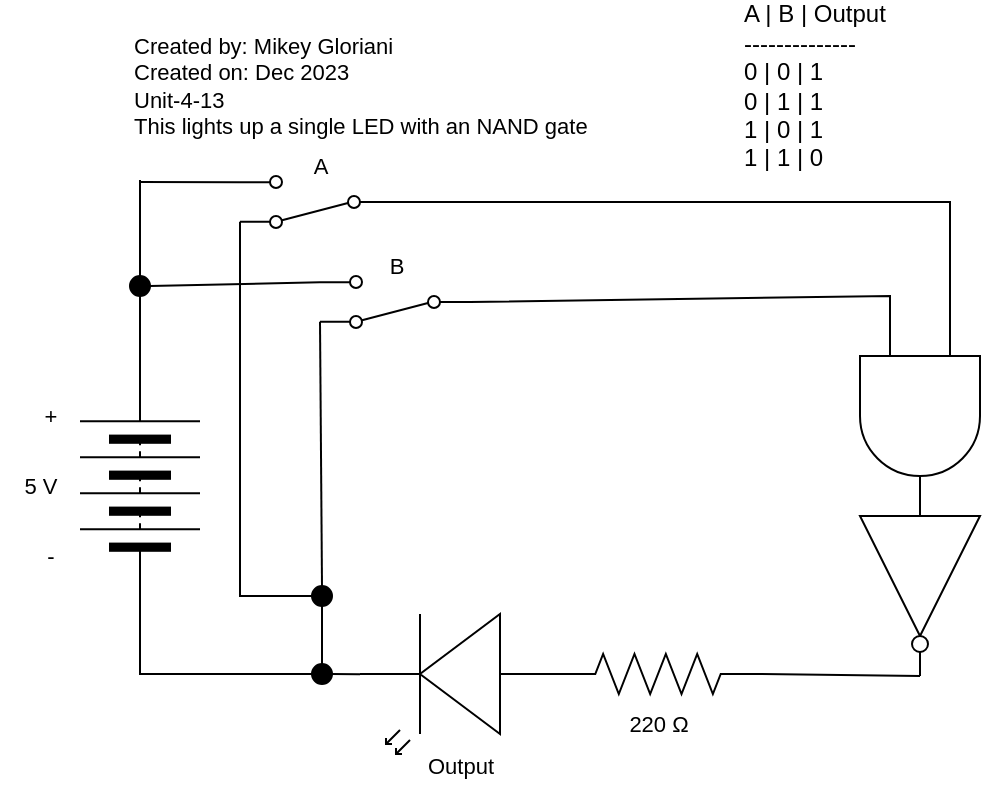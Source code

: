 <mxfile>
    <diagram id="XLf0YkoMVfi3GiiFKcuV" name="Page-1">
        <mxGraphModel dx="1016" dy="410" grid="1" gridSize="10" guides="1" tooltips="1" connect="1" arrows="1" fold="1" page="1" pageScale="1" pageWidth="850" pageHeight="1100" math="0" shadow="0">
            <root>
                <mxCell id="0"/>
                <mxCell id="1" parent="0"/>
                <mxCell id="2" value="" style="pointerEvents=1;verticalLabelPosition=bottom;shadow=0;dashed=0;align=center;html=1;verticalAlign=top;shape=mxgraph.electrical.miscellaneous.batteryStack;rotation=-90;" parent="1" vertex="1">
                    <mxGeometry x="50" y="355" width="100" height="60" as="geometry"/>
                </mxCell>
                <mxCell id="7" style="edgeStyle=none;shape=connector;rounded=0;html=1;labelBackgroundColor=default;strokeColor=default;fontFamily=Helvetica;fontSize=11;fontColor=default;endArrow=none;endFill=0;startArrow=none;exitX=0;exitY=0.5;exitDx=0;exitDy=0;entryX=0;entryY=0.5;entryDx=0;entryDy=0;" parent="1" source="46" target="2" edge="1">
                    <mxGeometry relative="1" as="geometry">
                        <mxPoint x="170" y="400" as="sourcePoint"/>
                        <mxPoint x="100" y="480" as="targetPoint"/>
                        <Array as="points">
                            <mxPoint x="100" y="479"/>
                        </Array>
                    </mxGeometry>
                </mxCell>
                <mxCell id="8" value="+" style="text;html=1;align=center;verticalAlign=middle;resizable=0;points=[];autosize=1;strokeColor=none;fillColor=none;fontSize=11;fontFamily=Helvetica;fontColor=default;" parent="1" vertex="1">
                    <mxGeometry x="40" y="335" width="30" height="30" as="geometry"/>
                </mxCell>
                <mxCell id="9" value="-" style="text;html=1;align=center;verticalAlign=middle;resizable=0;points=[];autosize=1;strokeColor=none;fillColor=none;fontSize=11;fontFamily=Helvetica;fontColor=default;" parent="1" vertex="1">
                    <mxGeometry x="40" y="405" width="30" height="30" as="geometry"/>
                </mxCell>
                <mxCell id="10" value="5 V" style="text;html=1;align=center;verticalAlign=middle;resizable=0;points=[];autosize=1;strokeColor=none;fillColor=none;fontSize=11;fontFamily=Helvetica;fontColor=default;" parent="1" vertex="1">
                    <mxGeometry x="30" y="370" width="40" height="30" as="geometry"/>
                </mxCell>
                <mxCell id="13" value="&lt;div&gt;Created by: Mikey Gloriani&lt;/div&gt;&lt;div&gt;Created on: Dec 2023&lt;/div&gt;&lt;div&gt;Unit-4-13&lt;/div&gt;&lt;div&gt;This lights up a single LED&amp;nbsp;&lt;span style=&quot;background-color: initial;&quot;&gt;with an NAND gate&lt;/span&gt;&lt;/div&gt;" style="text;html=1;align=left;verticalAlign=middle;resizable=0;points=[];autosize=1;strokeColor=none;fillColor=none;fontSize=11;fontFamily=Helvetica;fontColor=default;" parent="1" vertex="1">
                    <mxGeometry x="95" y="150" width="250" height="70" as="geometry"/>
                </mxCell>
                <mxCell id="50" style="edgeStyle=none;shape=connector;rounded=0;html=1;exitX=0.5;exitY=1;exitDx=0;exitDy=0;entryX=0.5;entryY=0;entryDx=0;entryDy=0;labelBackgroundColor=default;strokeColor=default;fontFamily=Helvetica;fontSize=11;fontColor=default;endArrow=none;endFill=0;startArrow=none;" parent="1" source="137" target="46" edge="1">
                    <mxGeometry relative="1" as="geometry"/>
                </mxCell>
                <mxCell id="143" style="edgeStyle=none;shape=connector;rounded=0;html=1;exitX=0;exitY=0.5;exitDx=0;exitDy=0;labelBackgroundColor=default;strokeColor=default;fontFamily=Helvetica;fontSize=11;fontColor=default;endArrow=none;endFill=0;entryX=0;entryY=0.75;entryDx=0;entryDy=0;entryPerimeter=0;" parent="1" source="14" target="141" edge="1">
                    <mxGeometry relative="1" as="geometry">
                        <mxPoint x="470" y="293" as="targetPoint"/>
                        <Array as="points">
                            <mxPoint x="475" y="290"/>
                        </Array>
                    </mxGeometry>
                </mxCell>
                <mxCell id="14" value="" style="shape=mxgraph.electrical.electro-mechanical.twoWaySwitch;aspect=fixed;elSwitchState=2;rotation=-180;" parent="1" vertex="1">
                    <mxGeometry x="190" y="280" width="75" height="26" as="geometry"/>
                </mxCell>
                <mxCell id="24" value="&lt;div&gt;A | B | Output&lt;/div&gt;&lt;div&gt;--------------&lt;/div&gt;&lt;div&gt;0 | 0 | 1&lt;/div&gt;&lt;div&gt;0 | 1 | 1&lt;/div&gt;&lt;div&gt;1 | 0 | 1&lt;/div&gt;&lt;div&gt;1 | 1 | 0&lt;/div&gt;" style="text;html=1;strokeColor=none;fillColor=none;align=left;verticalAlign=middle;whiteSpace=wrap;rounded=0;" parent="1" vertex="1">
                    <mxGeometry x="400" y="170" width="125" height="30" as="geometry"/>
                </mxCell>
                <mxCell id="26" value="B" style="text;html=1;align=center;verticalAlign=middle;resizable=0;points=[];autosize=1;strokeColor=none;fillColor=none;fontSize=11;fontFamily=Helvetica;fontColor=default;" parent="1" vertex="1">
                    <mxGeometry x="212.5" y="260" width="30" height="30" as="geometry"/>
                </mxCell>
                <mxCell id="80" style="edgeStyle=none;shape=connector;rounded=0;html=1;exitX=1;exitY=0.5;exitDx=0;exitDy=0;entryX=1;entryY=0.57;entryDx=0;entryDy=0;entryPerimeter=0;labelBackgroundColor=default;strokeColor=default;fontFamily=Helvetica;fontSize=11;fontColor=default;endArrow=none;endFill=0;" parent="1" source="46" target="79" edge="1">
                    <mxGeometry relative="1" as="geometry"/>
                </mxCell>
                <mxCell id="46" value="" style="ellipse;whiteSpace=wrap;html=1;aspect=fixed;strokeColor=#000000;fillColor=#000000;" parent="1" vertex="1">
                    <mxGeometry x="186" y="474" width="10" height="10" as="geometry"/>
                </mxCell>
                <mxCell id="65" value="220&amp;nbsp;Ω" style="text;html=1;align=center;verticalAlign=middle;resizable=0;points=[];autosize=1;strokeColor=none;fillColor=none;fontSize=11;fontFamily=Helvetica;fontColor=default;" parent="1" vertex="1">
                    <mxGeometry x="334" y="489" width="50" height="30" as="geometry"/>
                </mxCell>
                <mxCell id="79" value="" style="verticalLabelPosition=bottom;shadow=0;dashed=0;align=center;html=1;verticalAlign=top;shape=mxgraph.electrical.opto_electronics.led_2;pointerEvents=1;fontFamily=Helvetica;fontSize=11;fontColor=default;rotation=-180;" parent="1" vertex="1">
                    <mxGeometry x="210" y="449" width="100" height="70" as="geometry"/>
                </mxCell>
                <mxCell id="82" style="edgeStyle=none;shape=connector;rounded=0;html=1;exitX=1;exitY=0.5;exitDx=0;exitDy=0;exitPerimeter=0;labelBackgroundColor=default;strokeColor=default;fontFamily=Helvetica;fontSize=11;fontColor=default;endArrow=none;endFill=0;" parent="1" edge="1">
                    <mxGeometry relative="1" as="geometry">
                        <mxPoint x="490" y="480" as="targetPoint"/>
                        <mxPoint x="408" y="479" as="sourcePoint"/>
                    </mxGeometry>
                </mxCell>
                <mxCell id="81" value="" style="pointerEvents=1;verticalLabelPosition=bottom;shadow=0;dashed=0;align=center;html=1;verticalAlign=top;shape=mxgraph.electrical.resistors.resistor_2;rotation=0;" parent="1" vertex="1">
                    <mxGeometry x="310" y="469" width="98" height="20" as="geometry"/>
                </mxCell>
                <mxCell id="87" value="" style="edgeStyle=none;html=1;exitX=1;exitY=0.5;exitDx=0;exitDy=0;endArrow=none;endFill=0;" parent="1" source="2" target="86" edge="1">
                    <mxGeometry relative="1" as="geometry">
                        <mxPoint x="100" y="270" as="targetPoint"/>
                        <mxPoint x="100" y="300" as="sourcePoint"/>
                    </mxGeometry>
                </mxCell>
                <mxCell id="88" value="" style="edgeStyle=none;shape=connector;rounded=0;html=1;exitX=1;exitY=0.88;exitDx=0;exitDy=0;labelBackgroundColor=default;strokeColor=default;fontFamily=Helvetica;fontSize=11;fontColor=default;endArrow=none;endFill=0;entryX=1;entryY=0.5;entryDx=0;entryDy=0;" parent="1" source="14" target="86" edge="1">
                    <mxGeometry relative="1" as="geometry">
                        <mxPoint x="100" y="270" as="targetPoint"/>
                        <mxPoint x="190" y="270.12" as="sourcePoint"/>
                    </mxGeometry>
                </mxCell>
                <mxCell id="132" style="edgeStyle=none;shape=connector;rounded=0;html=1;exitX=0.5;exitY=0;exitDx=0;exitDy=0;labelBackgroundColor=default;strokeColor=default;fontFamily=Helvetica;fontSize=11;fontColor=default;endArrow=none;endFill=0;" parent="1" edge="1">
                    <mxGeometry relative="1" as="geometry">
                        <mxPoint x="100" y="232" as="targetPoint"/>
                        <mxPoint x="100" y="322" as="sourcePoint"/>
                    </mxGeometry>
                </mxCell>
                <mxCell id="86" value="" style="ellipse;whiteSpace=wrap;html=1;aspect=fixed;strokeColor=#000000;fillColor=#000000;" parent="1" vertex="1">
                    <mxGeometry x="95" y="280" width="10" height="10" as="geometry"/>
                </mxCell>
                <mxCell id="89" value="Output" style="text;html=1;align=center;verticalAlign=middle;resizable=0;points=[];autosize=1;strokeColor=none;fillColor=none;fontSize=11;fontFamily=Helvetica;fontColor=default;" parent="1" vertex="1">
                    <mxGeometry x="230" y="510" width="60" height="30" as="geometry"/>
                </mxCell>
                <mxCell id="140" style="edgeStyle=none;shape=connector;rounded=0;html=1;exitX=0;exitY=0.25;exitDx=0;exitDy=0;exitPerimeter=0;entryX=0;entryY=0.5;entryDx=0;entryDy=0;labelBackgroundColor=default;strokeColor=default;fontFamily=Helvetica;fontSize=11;fontColor=default;endArrow=none;endFill=0;" parent="1" source="141" target="133" edge="1">
                    <mxGeometry relative="1" as="geometry">
                        <Array as="points">
                            <mxPoint x="505" y="243"/>
                        </Array>
                        <mxPoint x="510" y="370" as="sourcePoint"/>
                    </mxGeometry>
                </mxCell>
                <mxCell id="134" style="edgeStyle=none;shape=connector;rounded=0;html=1;exitX=1;exitY=0.88;exitDx=0;exitDy=0;labelBackgroundColor=default;strokeColor=default;fontFamily=Helvetica;fontSize=11;fontColor=default;endArrow=none;endFill=0;" parent="1" source="133" edge="1">
                    <mxGeometry relative="1" as="geometry">
                        <mxPoint x="100" y="233" as="targetPoint"/>
                    </mxGeometry>
                </mxCell>
                <mxCell id="136" style="edgeStyle=none;shape=connector;rounded=0;html=1;exitX=1;exitY=0.12;exitDx=0;exitDy=0;labelBackgroundColor=default;strokeColor=default;fontFamily=Helvetica;fontSize=11;fontColor=default;endArrow=none;endFill=0;" parent="1" source="133" edge="1">
                    <mxGeometry relative="1" as="geometry">
                        <mxPoint x="190" y="440" as="targetPoint"/>
                        <Array as="points">
                            <mxPoint x="150" y="440"/>
                        </Array>
                    </mxGeometry>
                </mxCell>
                <mxCell id="133" value="" style="shape=mxgraph.electrical.electro-mechanical.twoWaySwitch;aspect=fixed;elSwitchState=2;rotation=-180;" parent="1" vertex="1">
                    <mxGeometry x="150" y="230" width="75" height="26" as="geometry"/>
                </mxCell>
                <mxCell id="135" value="A" style="text;html=1;align=center;verticalAlign=middle;resizable=0;points=[];autosize=1;strokeColor=none;fillColor=none;fontSize=11;fontFamily=Helvetica;fontColor=default;" parent="1" vertex="1">
                    <mxGeometry x="175" y="210" width="30" height="30" as="geometry"/>
                </mxCell>
                <mxCell id="138" value="" style="edgeStyle=none;shape=connector;rounded=0;html=1;exitX=1;exitY=0.12;exitDx=0;exitDy=0;entryX=0.5;entryY=0;entryDx=0;entryDy=0;labelBackgroundColor=default;strokeColor=default;fontFamily=Helvetica;fontSize=11;fontColor=default;endArrow=none;endFill=0;" parent="1" source="14" target="137" edge="1">
                    <mxGeometry relative="1" as="geometry">
                        <mxPoint x="190" y="344.88" as="sourcePoint"/>
                        <mxPoint x="191" y="474" as="targetPoint"/>
                    </mxGeometry>
                </mxCell>
                <mxCell id="137" value="" style="ellipse;whiteSpace=wrap;html=1;aspect=fixed;strokeColor=#000000;fillColor=#000000;" parent="1" vertex="1">
                    <mxGeometry x="186" y="435" width="10" height="10" as="geometry"/>
                </mxCell>
                <mxCell id="141" value="" style="verticalLabelPosition=bottom;shadow=0;dashed=0;align=center;html=1;verticalAlign=top;shape=mxgraph.electrical.logic_gates.logic_gate;operation=and;rotation=90;" parent="1" vertex="1">
                    <mxGeometry x="440" y="320" width="100" height="60" as="geometry"/>
                </mxCell>
                <mxCell id="144" value="" style="verticalLabelPosition=bottom;shadow=0;dashed=0;align=center;html=1;verticalAlign=top;shape=mxgraph.electrical.logic_gates.buffer2;rotation=90;" parent="1" vertex="1">
                    <mxGeometry x="440" y="400" width="100" height="60" as="geometry"/>
                </mxCell>
                <mxCell id="145" value="" style="verticalLabelPosition=bottom;shadow=0;dashed=0;align=center;html=1;verticalAlign=top;shape=mxgraph.electrical.logic_gates.inverting_contact;" parent="1" vertex="1">
                    <mxGeometry x="485" y="459" width="10" height="10" as="geometry"/>
                </mxCell>
            </root>
        </mxGraphModel>
    </diagram>
</mxfile>